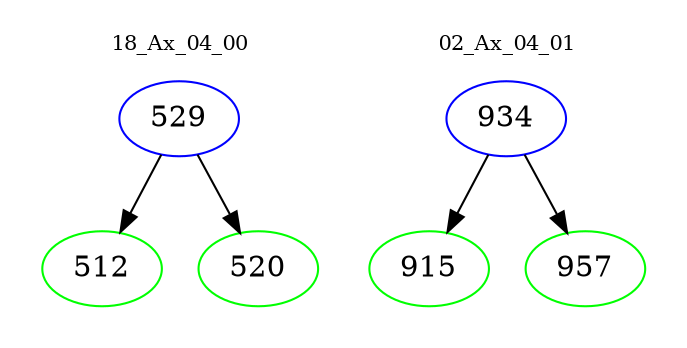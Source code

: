 digraph{
subgraph cluster_0 {
color = white
label = "18_Ax_04_00";
fontsize=10;
T0_529 [label="529", color="blue"]
T0_529 -> T0_512 [color="black"]
T0_512 [label="512", color="green"]
T0_529 -> T0_520 [color="black"]
T0_520 [label="520", color="green"]
}
subgraph cluster_1 {
color = white
label = "02_Ax_04_01";
fontsize=10;
T1_934 [label="934", color="blue"]
T1_934 -> T1_915 [color="black"]
T1_915 [label="915", color="green"]
T1_934 -> T1_957 [color="black"]
T1_957 [label="957", color="green"]
}
}
